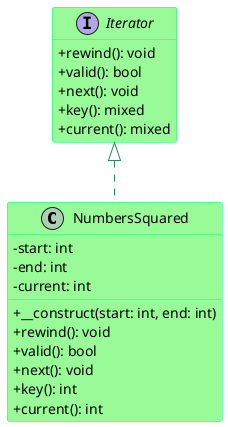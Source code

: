 @startuml NumbersSquared

' Style options
skinparam classAttributeIconSize 0
skinparam class {
    BackgroundColor PaleGreen
    ArrowColor SeaGreen
    BorderColor SpringGreen
}
skinparam interface {
    BackgroundColor LightSkyBlue
    ArrowColor SteelBlue
    BorderColor DeepSkyBlue
}
hide empty members

class NumbersSquared implements Iterator {
  - start: int
  - end: int
  - current: int
  + __construct(start: int, end: int)
  + rewind(): void
  + valid(): bool
  + next(): void
  + key(): int
  + current(): int
}

interface Iterator {
  + rewind(): void
  + valid(): bool
  + next(): void
  + key(): mixed
  + current(): mixed
}

@enduml 